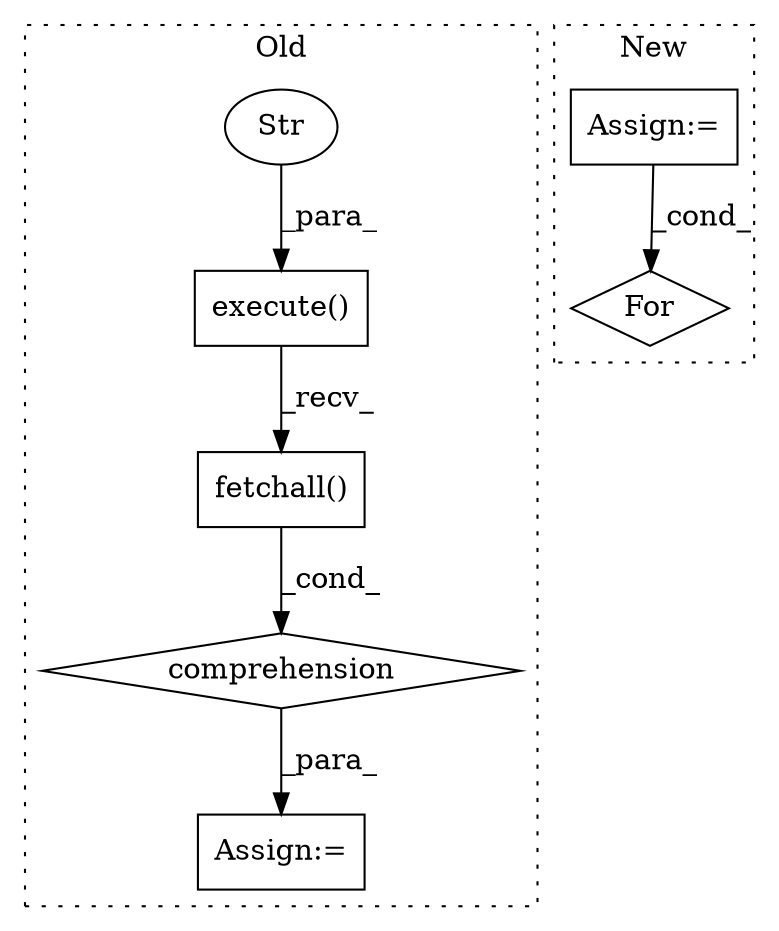 digraph G {
subgraph cluster0 {
1 [label="execute()" a="75" s="3404,3549" l="31,1" shape="box"];
4 [label="Str" a="66" s="3435" l="114" shape="ellipse"];
5 [label="comprehension" a="45" s="3602" l="3" shape="diamond"];
6 [label="Assign:=" a="68" s="3587" l="3" shape="box"];
7 [label="fetchall()" a="75" s="3404" l="157" shape="box"];
label = "Old";
style="dotted";
}
subgraph cluster1 {
2 [label="For" a="107" s="4291,4334" l="4,18" shape="diamond"];
3 [label="Assign:=" a="68" s="3991" l="3" shape="box"];
label = "New";
style="dotted";
}
1 -> 7 [label="_recv_"];
3 -> 2 [label="_cond_"];
4 -> 1 [label="_para_"];
5 -> 6 [label="_para_"];
7 -> 5 [label="_cond_"];
}